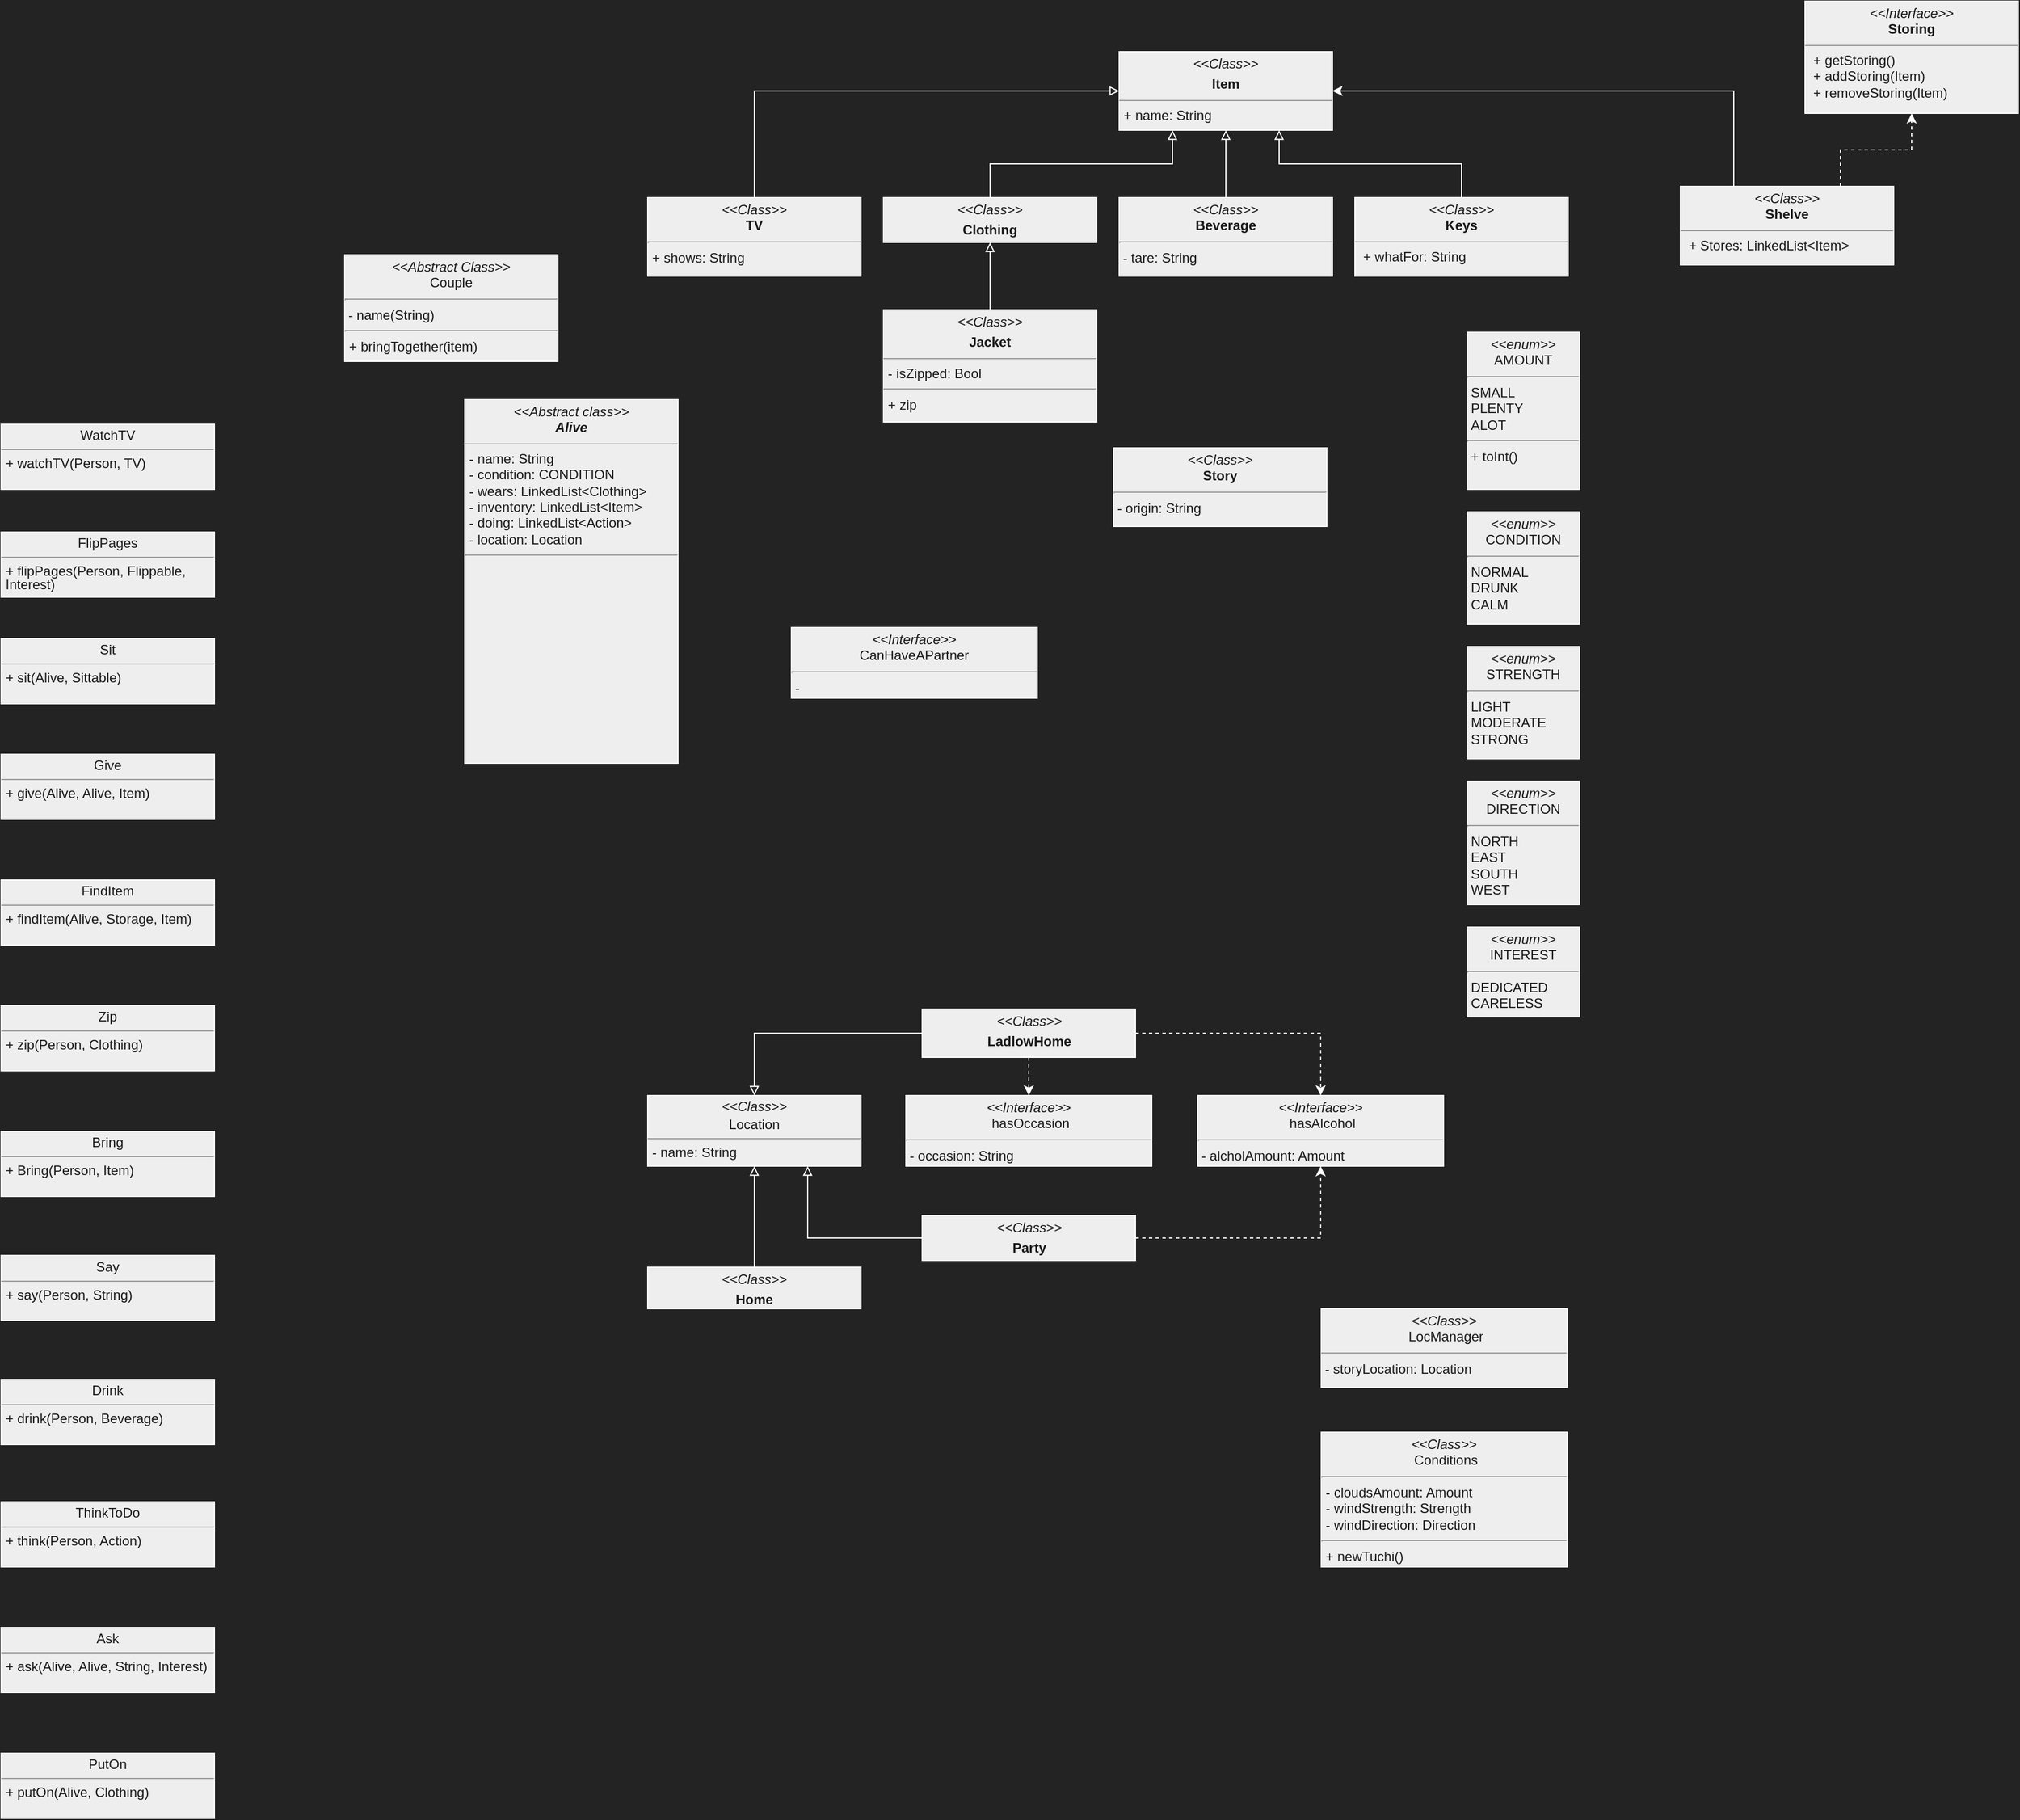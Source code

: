 <mxfile version="22.1.11" type="github">
  <diagram name="Page-1" id="b5b7bab2-c9e2-2cf4-8b2a-24fd1a2a6d21">
    <mxGraphModel dx="2164" dy="2230" grid="0" gridSize="10" guides="1" tooltips="1" connect="1" arrows="1" fold="1" page="1" pageScale="1" pageWidth="850" pageHeight="1400" background="#232323" math="0" shadow="0">
      <root>
        <mxCell id="0" />
        <mxCell id="1" parent="0" />
        <mxCell id="SKdy1-YhQ8MqGWsLNDs1-13" value="&lt;p style=&quot;margin:0px;margin-top:4px;text-align:center;&quot;&gt;&lt;i&gt;&amp;lt;&amp;lt;Abstract class&amp;gt;&amp;gt;&lt;/i&gt;&lt;br&gt;&lt;b&gt;&lt;i&gt;Alive&lt;/i&gt;&lt;/b&gt;&lt;/p&gt;&lt;hr size=&quot;1&quot;&gt;&lt;p style=&quot;margin:0px;margin-left:4px;&quot;&gt;- name: String&lt;/p&gt;&lt;p style=&quot;margin:0px;margin-left:4px;&quot;&gt;- condition: CONDITION&lt;br&gt;&lt;/p&gt;&lt;p style=&quot;margin:0px;margin-left:4px;&quot;&gt;- wears: LinkedList&amp;lt;Clothing&amp;gt;&lt;/p&gt;&lt;p style=&quot;margin:0px;margin-left:4px;&quot;&gt;- inventory: LinkedList&amp;lt;Item&amp;gt;&lt;/p&gt;&lt;p style=&quot;margin:0px;margin-left:4px;&quot;&gt;- doing: LinkedList&amp;lt;Action&amp;gt;&lt;/p&gt;&lt;p style=&quot;margin:0px;margin-left:4px;&quot;&gt;- location: Location&lt;/p&gt;&lt;hr&gt;&lt;p style=&quot;margin:0px;margin-left:4px;&quot;&gt;&lt;br&gt;&lt;/p&gt;&lt;p style=&quot;margin:0px;margin-left:4px;&quot;&gt;&lt;br&gt;&lt;/p&gt;&lt;p style=&quot;margin:0px;margin-left:4px;&quot;&gt;&lt;br&gt;&lt;/p&gt;" style="verticalAlign=top;align=left;overflow=fill;fontSize=12;fontFamily=Helvetica;html=1;whiteSpace=wrap;labelBackgroundColor=none;fillColor=#EEEEEE;strokeColor=#FFFFFF;fontColor=#1A1A1A;" parent="1" vertex="1">
          <mxGeometry x="-153" y="340" width="190" height="324" as="geometry" />
        </mxCell>
        <mxCell id="SKdy1-YhQ8MqGWsLNDs1-14" value="&lt;p style=&quot;margin:0px;margin-top:4px;text-align:center;&quot;&gt;&lt;i&gt;&amp;lt;&amp;lt;&lt;/i&gt;&lt;i&gt;Class&amp;gt;&amp;gt;&lt;/i&gt;&lt;/p&gt;&lt;p style=&quot;margin:0px;margin-top:4px;text-align:center;&quot;&gt;&lt;b&gt;Item&lt;/b&gt;&lt;/p&gt;&lt;hr size=&quot;1&quot;&gt;&lt;p style=&quot;margin:0px;margin-left:4px;&quot;&gt;+ name: String&lt;br&gt;&lt;/p&gt;&lt;p style=&quot;margin:0px;margin-left:4px;&quot;&gt;&lt;br&gt;&lt;/p&gt;" style="verticalAlign=top;align=left;overflow=fill;fontSize=12;fontFamily=Helvetica;html=1;whiteSpace=wrap;labelBackgroundColor=none;fillColor=#EEEEEE;strokeColor=#FFFFFF;fontColor=#1A1A1A;" parent="1" vertex="1">
          <mxGeometry x="430" y="30" width="190" height="70" as="geometry" />
        </mxCell>
        <mxCell id="mvq6jaq57gErZufW6YVs-2" style="edgeStyle=orthogonalEdgeStyle;rounded=0;orthogonalLoop=1;jettySize=auto;html=1;exitX=0.5;exitY=0;exitDx=0;exitDy=0;entryX=0.5;entryY=1;entryDx=0;entryDy=0;endArrow=block;endFill=0;labelBackgroundColor=none;strokeColor=#FFFFFF;fontColor=default;" parent="1" source="SKdy1-YhQ8MqGWsLNDs1-17" target="mvq6jaq57gErZufW6YVs-1" edge="1">
          <mxGeometry relative="1" as="geometry" />
        </mxCell>
        <mxCell id="SKdy1-YhQ8MqGWsLNDs1-17" value="&lt;p style=&quot;margin:0px;margin-top:4px;text-align:center;&quot;&gt;&lt;i&gt;&amp;lt;&amp;lt;Class&lt;/i&gt;&lt;i&gt;&amp;gt;&amp;gt;&lt;/i&gt;&lt;/p&gt;&lt;p style=&quot;margin:0px;margin-top:4px;text-align:center;&quot;&gt;&lt;b&gt;Jacket&lt;/b&gt;&lt;/p&gt;&lt;hr size=&quot;1&quot;&gt;&lt;p style=&quot;margin:0px;margin-left:4px;&quot;&gt;- isZipped: Bool&lt;/p&gt;&lt;hr&gt;&lt;p style=&quot;margin:0px;margin-left:4px;&quot;&gt;+ zip&lt;/p&gt;" style="verticalAlign=top;align=left;overflow=fill;fontSize=12;fontFamily=Helvetica;html=1;whiteSpace=wrap;labelBackgroundColor=none;fillColor=#EEEEEE;strokeColor=#FFFFFF;fontColor=#1A1A1A;" parent="1" vertex="1">
          <mxGeometry x="220" y="260" width="190" height="100" as="geometry" />
        </mxCell>
        <mxCell id="2JTOaVfzzxr4hcnv4jL0-3" style="edgeStyle=orthogonalEdgeStyle;rounded=0;orthogonalLoop=1;jettySize=auto;html=1;exitX=0.5;exitY=0;exitDx=0;exitDy=0;entryX=0.5;entryY=1;entryDx=0;entryDy=0;endArrow=block;endFill=0;labelBackgroundColor=none;strokeColor=#FFFFFF;fontColor=default;" parent="1" source="SKdy1-YhQ8MqGWsLNDs1-18" target="SKdy1-YhQ8MqGWsLNDs1-14" edge="1">
          <mxGeometry relative="1" as="geometry" />
        </mxCell>
        <mxCell id="SKdy1-YhQ8MqGWsLNDs1-18" value="&lt;p style=&quot;margin:0px;margin-top:4px;text-align:center;&quot;&gt;&lt;i&gt;&amp;lt;&amp;lt;Class&amp;gt;&amp;gt;&lt;/i&gt;&lt;br&gt;&lt;b&gt;Beverage&lt;/b&gt;&lt;/p&gt;&lt;hr&gt;&amp;nbsp;- tare: String&lt;p style=&quot;margin:0px;margin-top:4px;text-align:center;&quot;&gt;&lt;b&gt;&lt;br&gt;&lt;/b&gt;&lt;/p&gt;&lt;p style=&quot;margin:0px;margin-left:4px;&quot;&gt;&lt;br&gt;&lt;/p&gt;" style="verticalAlign=top;align=left;overflow=fill;fontSize=12;fontFamily=Helvetica;html=1;whiteSpace=wrap;labelBackgroundColor=none;fillColor=#EEEEEE;strokeColor=#FFFFFF;fontColor=#1A1A1A;" parent="1" vertex="1">
          <mxGeometry x="430" y="160" width="190" height="70" as="geometry" />
        </mxCell>
        <mxCell id="2JTOaVfzzxr4hcnv4jL0-2" style="edgeStyle=orthogonalEdgeStyle;rounded=0;orthogonalLoop=1;jettySize=auto;html=1;exitX=0.5;exitY=0;exitDx=0;exitDy=0;entryX=0.75;entryY=1;entryDx=0;entryDy=0;endArrow=block;endFill=0;labelBackgroundColor=none;strokeColor=#FFFFFF;fontColor=default;" parent="1" source="jRrTDeGObSxWZ0-UT_TB-3" target="SKdy1-YhQ8MqGWsLNDs1-14" edge="1">
          <mxGeometry relative="1" as="geometry" />
        </mxCell>
        <mxCell id="jRrTDeGObSxWZ0-UT_TB-3" value="&lt;p style=&quot;margin:0px;margin-top:4px;text-align:center;&quot;&gt;&lt;i&gt;&amp;lt;&amp;lt;Class&amp;gt;&amp;gt;&lt;/i&gt;&lt;br&gt;&lt;b&gt;Keys&lt;/b&gt;&lt;/p&gt;&lt;hr size=&quot;1&quot;&gt;&lt;p style=&quot;margin:0px;margin-left:4px;&quot;&gt;&amp;nbsp;+ whatFor: String&lt;/p&gt;" style="verticalAlign=top;align=left;overflow=fill;fontSize=12;fontFamily=Helvetica;html=1;whiteSpace=wrap;labelBackgroundColor=none;fillColor=#EEEEEE;strokeColor=#FFFFFF;fontColor=#1A1A1A;" parent="1" vertex="1">
          <mxGeometry x="640" y="160" width="190" height="70" as="geometry" />
        </mxCell>
        <mxCell id="jRrTDeGObSxWZ0-UT_TB-11" value="&lt;p style=&quot;margin: 4px 0px 0px; text-align: center; line-height: 100%;&quot;&gt;&lt;i&gt;&amp;lt;&amp;lt;Сlass&lt;/i&gt;&lt;i&gt;&amp;gt;&amp;gt;&lt;/i&gt;&lt;/p&gt;&lt;p style=&quot;margin: 4px 0px 0px; text-align: center; line-height: 100%;&quot;&gt;Location&lt;/p&gt;&lt;hr style=&quot;line-height: 100%;&quot; size=&quot;1&quot;&gt;&lt;p style=&quot;margin: 0px 0px 0px 4px; line-height: 100%;&quot;&gt;- name: String&lt;/p&gt;&lt;p style=&quot;margin: 0px 0px 0px 4px; line-height: 100%;&quot;&gt;&lt;br&gt;&lt;/p&gt;" style="verticalAlign=top;align=left;overflow=fill;fontSize=12;fontFamily=Helvetica;html=1;whiteSpace=wrap;labelBackgroundColor=none;fillColor=#EEEEEE;strokeColor=#FFFFFF;fontColor=#1A1A1A;" parent="1" vertex="1">
          <mxGeometry x="10" y="960" width="190" height="63" as="geometry" />
        </mxCell>
        <mxCell id="d48Iyv9rE-sc5_gkzPqc-8" style="edgeStyle=orthogonalEdgeStyle;rounded=0;orthogonalLoop=1;jettySize=auto;html=1;exitX=0.5;exitY=0;exitDx=0;exitDy=0;endArrow=block;endFill=0;labelBackgroundColor=none;strokeColor=#FFFFFF;fontColor=default;" parent="1" source="jRrTDeGObSxWZ0-UT_TB-27" target="jRrTDeGObSxWZ0-UT_TB-11" edge="1">
          <mxGeometry relative="1" as="geometry" />
        </mxCell>
        <mxCell id="jRrTDeGObSxWZ0-UT_TB-27" value="&lt;p style=&quot;margin:0px;margin-top:4px;text-align:center;&quot;&gt;&lt;i&gt;&amp;lt;&amp;lt;Class&lt;/i&gt;&lt;i&gt;&amp;gt;&amp;gt;&lt;/i&gt;&lt;/p&gt;&lt;p style=&quot;margin:0px;margin-top:4px;text-align:center;&quot;&gt;&lt;b&gt;Home&lt;/b&gt;&lt;/p&gt;" style="verticalAlign=top;align=left;overflow=fill;fontSize=12;fontFamily=Helvetica;html=1;whiteSpace=wrap;labelBackgroundColor=none;fillColor=#EEEEEE;strokeColor=#FFFFFF;fontColor=#1A1A1A;" parent="1" vertex="1">
          <mxGeometry x="10" y="1113" width="190" height="37" as="geometry" />
        </mxCell>
        <mxCell id="jRrTDeGObSxWZ0-UT_TB-67" value="&lt;p style=&quot;margin:0px;margin-top:4px;text-align:center;&quot;&gt;&lt;i&gt;&amp;lt;&amp;lt;Abstract Class&amp;gt;&amp;gt;&lt;/i&gt;&lt;br&gt;Couple&lt;/p&gt;&lt;hr&gt;&amp;nbsp;- name(String)&lt;br&gt;&lt;hr&gt;&lt;p style=&quot;margin:0px;margin-left:4px;&quot;&gt;+ bringTogether(item)&lt;/p&gt;" style="verticalAlign=top;align=left;overflow=fill;fontSize=12;fontFamily=Helvetica;html=1;whiteSpace=wrap;labelBackgroundColor=none;fillColor=#EEEEEE;strokeColor=#FFFFFF;fontColor=#1A1A1A;" parent="1" vertex="1">
          <mxGeometry x="-260" y="211" width="190" height="95" as="geometry" />
        </mxCell>
        <mxCell id="jRrTDeGObSxWZ0-UT_TB-91" style="edgeStyle=orthogonalEdgeStyle;rounded=0;orthogonalLoop=1;jettySize=auto;html=1;exitX=0.5;exitY=0;exitDx=0;exitDy=0;entryX=0;entryY=0.5;entryDx=0;entryDy=0;endArrow=block;endFill=0;labelBackgroundColor=none;strokeColor=#FFFFFF;fontColor=default;" parent="1" source="jRrTDeGObSxWZ0-UT_TB-86" target="SKdy1-YhQ8MqGWsLNDs1-14" edge="1">
          <mxGeometry relative="1" as="geometry" />
        </mxCell>
        <mxCell id="jRrTDeGObSxWZ0-UT_TB-86" value="&lt;p style=&quot;margin:0px;margin-top:4px;text-align:center;&quot;&gt;&lt;i&gt;&amp;lt;&amp;lt;Class&amp;gt;&amp;gt;&lt;/i&gt;&lt;br&gt;&lt;b&gt;TV&lt;/b&gt;&lt;/p&gt;&lt;hr&gt;&lt;p style=&quot;margin:0px;margin-left:4px;&quot;&gt;+ shows: String&lt;/p&gt;" style="verticalAlign=top;align=left;overflow=fill;fontSize=12;fontFamily=Helvetica;html=1;whiteSpace=wrap;labelBackgroundColor=none;fillColor=#EEEEEE;strokeColor=#FFFFFF;fontColor=#1A1A1A;" parent="1" vertex="1">
          <mxGeometry x="10" y="160" width="190" height="70" as="geometry" />
        </mxCell>
        <mxCell id="jRrTDeGObSxWZ0-UT_TB-128" value="&lt;p style=&quot;margin:0px;margin-top:4px;text-align:center;&quot;&gt;&lt;i&gt;&amp;lt;&amp;lt;enum&amp;gt;&amp;gt;&lt;/i&gt;&lt;br&gt;AMOUNT&lt;/p&gt;&lt;hr&gt;&amp;nbsp;SMALL&lt;br&gt;&amp;nbsp;PLENTY&lt;br&gt;&amp;nbsp;ALOT&amp;nbsp;&lt;br&gt;&lt;hr&gt;&amp;nbsp;+ toInt()" style="verticalAlign=top;align=left;overflow=fill;fontSize=12;fontFamily=Helvetica;html=1;whiteSpace=wrap;labelBackgroundColor=none;fillColor=#EEEEEE;strokeColor=#FFFFFF;fontColor=#1A1A1A;" parent="1" vertex="1">
          <mxGeometry x="740" y="280" width="100" height="140" as="geometry" />
        </mxCell>
        <mxCell id="jRrTDeGObSxWZ0-UT_TB-129" value="&lt;p style=&quot;margin:0px;margin-top:4px;text-align:center;&quot;&gt;&lt;i&gt;&amp;lt;&amp;lt;enum&amp;gt;&amp;gt;&lt;/i&gt;&lt;br&gt;STRENGTH&lt;/p&gt;&lt;hr&gt;&amp;nbsp;LIGHT&lt;br&gt;&amp;nbsp;MODERATE&lt;br&gt;&amp;nbsp;STRONG" style="verticalAlign=top;align=left;overflow=fill;fontSize=12;fontFamily=Helvetica;html=1;whiteSpace=wrap;labelBackgroundColor=none;fillColor=#EEEEEE;strokeColor=#FFFFFF;fontColor=#1A1A1A;" parent="1" vertex="1">
          <mxGeometry x="740" y="560" width="100" height="100" as="geometry" />
        </mxCell>
        <mxCell id="jRrTDeGObSxWZ0-UT_TB-130" value="&lt;p style=&quot;margin:0px;margin-top:4px;text-align:center;&quot;&gt;&lt;i&gt;&amp;lt;&amp;lt;enum&amp;gt;&amp;gt;&lt;/i&gt;&lt;br&gt;DIRECTION&lt;/p&gt;&lt;hr&gt;&amp;nbsp;NORTH&lt;br&gt;&amp;nbsp;EAST&lt;br&gt;&amp;nbsp;SOUTH&lt;br&gt;&amp;nbsp;WEST" style="verticalAlign=top;align=left;overflow=fill;fontSize=12;fontFamily=Helvetica;html=1;whiteSpace=wrap;labelBackgroundColor=none;fillColor=#EEEEEE;strokeColor=#FFFFFF;fontColor=#1A1A1A;" parent="1" vertex="1">
          <mxGeometry x="740" y="680" width="100" height="110" as="geometry" />
        </mxCell>
        <mxCell id="d48Iyv9rE-sc5_gkzPqc-3" style="edgeStyle=orthogonalEdgeStyle;rounded=0;orthogonalLoop=1;jettySize=auto;html=1;exitX=1;exitY=0.5;exitDx=0;exitDy=0;dashed=1;labelBackgroundColor=none;strokeColor=#FFFFFF;fontColor=default;" parent="1" source="GxpxrrHeTi3ucbBAU_x5-2" target="jfg0mAN_Pcw7M2xcIWgb-20" edge="1">
          <mxGeometry relative="1" as="geometry" />
        </mxCell>
        <mxCell id="d48Iyv9rE-sc5_gkzPqc-4" style="edgeStyle=orthogonalEdgeStyle;rounded=0;orthogonalLoop=1;jettySize=auto;html=1;exitX=0.5;exitY=1;exitDx=0;exitDy=0;entryX=0.5;entryY=0;entryDx=0;entryDy=0;dashed=1;labelBackgroundColor=none;strokeColor=#FFFFFF;fontColor=default;" parent="1" source="GxpxrrHeTi3ucbBAU_x5-2" target="jfg0mAN_Pcw7M2xcIWgb-1" edge="1">
          <mxGeometry relative="1" as="geometry" />
        </mxCell>
        <mxCell id="d48Iyv9rE-sc5_gkzPqc-5" style="edgeStyle=orthogonalEdgeStyle;rounded=0;orthogonalLoop=1;jettySize=auto;html=1;exitX=0;exitY=0.5;exitDx=0;exitDy=0;entryX=0.5;entryY=0;entryDx=0;entryDy=0;endArrow=block;endFill=0;labelBackgroundColor=none;strokeColor=#FFFFFF;fontColor=default;" parent="1" source="GxpxrrHeTi3ucbBAU_x5-2" target="jRrTDeGObSxWZ0-UT_TB-11" edge="1">
          <mxGeometry relative="1" as="geometry" />
        </mxCell>
        <mxCell id="GxpxrrHeTi3ucbBAU_x5-2" value="&lt;p style=&quot;margin:0px;margin-top:4px;text-align:center;&quot;&gt;&lt;i&gt;&amp;lt;&amp;lt;Class&lt;/i&gt;&lt;i&gt;&amp;gt;&amp;gt;&lt;/i&gt;&lt;/p&gt;&lt;p style=&quot;margin:0px;margin-top:4px;text-align:center;&quot;&gt;&lt;b&gt;LadlowHome&lt;/b&gt;&lt;/p&gt;" style="verticalAlign=top;align=left;overflow=fill;fontSize=12;fontFamily=Helvetica;html=1;whiteSpace=wrap;labelBackgroundColor=none;fillColor=#EEEEEE;strokeColor=#FFFFFF;fontColor=#1A1A1A;" parent="1" vertex="1">
          <mxGeometry x="254.5" y="883" width="190" height="43" as="geometry" />
        </mxCell>
        <mxCell id="49lOu38Vku09HcyN88f1-1" value="&lt;p style=&quot;margin:0px;margin-top:4px;text-align:center;&quot;&gt;&lt;i&gt;&amp;lt;&amp;lt;enum&amp;gt;&amp;gt;&lt;/i&gt;&lt;br&gt;INTEREST&lt;/p&gt;&lt;hr&gt;&amp;nbsp;DEDICATED&lt;br&gt;&amp;nbsp;CARELESS" style="verticalAlign=top;align=left;overflow=fill;fontSize=12;fontFamily=Helvetica;html=1;whiteSpace=wrap;labelBackgroundColor=none;fillColor=#EEEEEE;strokeColor=#FFFFFF;fontColor=#1A1A1A;" parent="1" vertex="1">
          <mxGeometry x="740" y="810" width="100" height="80" as="geometry" />
        </mxCell>
        <mxCell id="49lOu38Vku09HcyN88f1-8" value="&lt;p style=&quot;margin:0px;margin-top:4px;text-align:center;&quot;&gt;&lt;i&gt;&amp;lt;&amp;lt;Class&amp;gt;&amp;gt;&lt;/i&gt;&lt;br&gt;&amp;nbsp;Conditions&lt;/p&gt;&lt;hr&gt;&lt;p style=&quot;margin:0px;margin-left:4px;&quot;&gt;- cloudsAmount: Amount&lt;br&gt;&lt;/p&gt;&lt;p style=&quot;border-color: var(--border-color); margin: 0px 0px 0px 4px;&quot;&gt;- windStrength: Strength&lt;br style=&quot;border-color: var(--border-color);&quot;&gt;&lt;/p&gt;&lt;p style=&quot;border-color: var(--border-color); margin: 0px 0px 0px 4px;&quot;&gt;- windDirection: Direction&lt;/p&gt;&lt;hr&gt;&lt;p style=&quot;border-color: var(--border-color); margin: 0px 0px 0px 4px;&quot;&gt;+ newTuchi()&lt;br&gt;&lt;/p&gt;&lt;p style=&quot;margin:0px;margin-left:4px;&quot;&gt;&lt;br&gt;&lt;/p&gt;&lt;p style=&quot;margin:0px;margin-left:4px;&quot;&gt;&lt;br&gt;&lt;/p&gt;&lt;p style=&quot;margin:0px;margin-left:4px;&quot;&gt;&lt;br&gt;&lt;/p&gt;" style="verticalAlign=top;align=left;overflow=fill;fontSize=12;fontFamily=Helvetica;html=1;whiteSpace=wrap;labelBackgroundColor=none;fillColor=#EEEEEE;strokeColor=#FFFFFF;fontColor=#1A1A1A;" parent="1" vertex="1">
          <mxGeometry x="610" y="1260" width="219" height="120" as="geometry" />
        </mxCell>
        <mxCell id="49lOu38Vku09HcyN88f1-11" value="&lt;p style=&quot;margin:0px;margin-top:4px;text-align:center;&quot;&gt;&lt;i&gt;&amp;lt;&amp;lt;Class&amp;gt;&amp;gt;&lt;/i&gt;&lt;br&gt;&amp;nbsp;LocManager&lt;/p&gt;&lt;hr&gt;&amp;nbsp;- storyLocation: Location&lt;br&gt;&lt;p style=&quot;margin:0px;margin-left:4px;&quot;&gt;&lt;br&gt;&lt;/p&gt;" style="verticalAlign=top;align=left;overflow=fill;fontSize=12;fontFamily=Helvetica;html=1;whiteSpace=wrap;labelBackgroundColor=none;fillColor=#EEEEEE;strokeColor=#FFFFFF;fontColor=#1A1A1A;" parent="1" vertex="1">
          <mxGeometry x="610" y="1150" width="219" height="70" as="geometry" />
        </mxCell>
        <mxCell id="2JTOaVfzzxr4hcnv4jL0-1" style="edgeStyle=orthogonalEdgeStyle;rounded=0;orthogonalLoop=1;jettySize=auto;html=1;exitX=0.5;exitY=0;exitDx=0;exitDy=0;entryX=0.25;entryY=1;entryDx=0;entryDy=0;endArrow=block;endFill=0;labelBackgroundColor=none;strokeColor=#FFFFFF;fontColor=default;" parent="1" source="mvq6jaq57gErZufW6YVs-1" target="SKdy1-YhQ8MqGWsLNDs1-14" edge="1">
          <mxGeometry relative="1" as="geometry" />
        </mxCell>
        <mxCell id="mvq6jaq57gErZufW6YVs-1" value="&lt;p style=&quot;margin:0px;margin-top:4px;text-align:center;&quot;&gt;&lt;i&gt;&amp;lt;&amp;lt;Class&lt;/i&gt;&lt;i&gt;&amp;gt;&amp;gt;&lt;/i&gt;&lt;/p&gt;&lt;p style=&quot;margin:0px;margin-top:4px;text-align:center;&quot;&gt;&lt;b&gt;Clothing&lt;/b&gt;&lt;/p&gt;&lt;p style=&quot;margin:0px;margin-left:4px;&quot;&gt;&lt;br&gt;&lt;/p&gt;" style="verticalAlign=top;align=left;overflow=fill;fontSize=12;fontFamily=Helvetica;html=1;whiteSpace=wrap;labelBackgroundColor=none;fillColor=#EEEEEE;strokeColor=#FFFFFF;fontColor=#1A1A1A;" parent="1" vertex="1">
          <mxGeometry x="220" y="160" width="190" height="40" as="geometry" />
        </mxCell>
        <mxCell id="jfg0mAN_Pcw7M2xcIWgb-1" value="&lt;p style=&quot;margin:0px;margin-top:4px;text-align:center;&quot;&gt;&lt;i&gt;&amp;lt;&amp;lt;Interface&amp;gt;&amp;gt;&lt;/i&gt;&lt;br&gt;&amp;nbsp;hasOccasion&lt;/p&gt;&lt;hr&gt;&amp;nbsp;- occasion: String&lt;br&gt;&lt;p style=&quot;margin:0px;margin-left:4px;&quot;&gt;&lt;br&gt;&lt;/p&gt;" style="verticalAlign=top;align=left;overflow=fill;fontSize=12;fontFamily=Helvetica;html=1;whiteSpace=wrap;labelBackgroundColor=none;fillColor=#EEEEEE;strokeColor=#FFFFFF;fontColor=#1A1A1A;" parent="1" vertex="1">
          <mxGeometry x="240" y="960" width="219" height="63" as="geometry" />
        </mxCell>
        <mxCell id="jfg0mAN_Pcw7M2xcIWgb-20" value="&lt;p style=&quot;margin:0px;margin-top:4px;text-align:center;&quot;&gt;&lt;i&gt;&amp;lt;&amp;lt;Interface&amp;gt;&amp;gt;&lt;/i&gt;&lt;br&gt;&amp;nbsp;hasAlcohol&lt;/p&gt;&lt;hr&gt;&amp;nbsp;- alcholAmount: Amount&lt;br&gt;&lt;p style=&quot;margin:0px;margin-left:4px;&quot;&gt;&lt;br&gt;&lt;/p&gt;" style="verticalAlign=top;align=left;overflow=fill;fontSize=12;fontFamily=Helvetica;html=1;whiteSpace=wrap;labelBackgroundColor=none;fillColor=#EEEEEE;strokeColor=#FFFFFF;fontColor=#1A1A1A;" parent="1" vertex="1">
          <mxGeometry x="500" y="960" width="219" height="63" as="geometry" />
        </mxCell>
        <mxCell id="d48Iyv9rE-sc5_gkzPqc-6" style="edgeStyle=orthogonalEdgeStyle;rounded=0;orthogonalLoop=1;jettySize=auto;html=1;exitX=1;exitY=0.5;exitDx=0;exitDy=0;dashed=1;labelBackgroundColor=none;strokeColor=#FFFFFF;fontColor=default;" parent="1" source="jfg0mAN_Pcw7M2xcIWgb-22" target="jfg0mAN_Pcw7M2xcIWgb-20" edge="1">
          <mxGeometry relative="1" as="geometry" />
        </mxCell>
        <mxCell id="d48Iyv9rE-sc5_gkzPqc-7" style="edgeStyle=orthogonalEdgeStyle;rounded=0;orthogonalLoop=1;jettySize=auto;html=1;exitX=0;exitY=0.5;exitDx=0;exitDy=0;entryX=0.75;entryY=1;entryDx=0;entryDy=0;endArrow=block;endFill=0;labelBackgroundColor=none;strokeColor=#FFFFFF;fontColor=default;" parent="1" source="jfg0mAN_Pcw7M2xcIWgb-22" target="jRrTDeGObSxWZ0-UT_TB-11" edge="1">
          <mxGeometry relative="1" as="geometry" />
        </mxCell>
        <mxCell id="jfg0mAN_Pcw7M2xcIWgb-22" value="&lt;p style=&quot;margin:0px;margin-top:4px;text-align:center;&quot;&gt;&lt;i&gt;&amp;lt;&amp;lt;Class&lt;/i&gt;&lt;i&gt;&amp;gt;&amp;gt;&lt;/i&gt;&lt;/p&gt;&lt;p style=&quot;margin:0px;margin-top:4px;text-align:center;&quot;&gt;&lt;b&gt;Party&lt;/b&gt;&lt;/p&gt;" style="verticalAlign=top;align=left;overflow=fill;fontSize=12;fontFamily=Helvetica;html=1;whiteSpace=wrap;labelBackgroundColor=none;fillColor=#EEEEEE;strokeColor=#FFFFFF;fontColor=#1A1A1A;" parent="1" vertex="1">
          <mxGeometry x="254.5" y="1067" width="190" height="40" as="geometry" />
        </mxCell>
        <mxCell id="d48Iyv9rE-sc5_gkzPqc-1" value="&lt;p style=&quot;margin:0px;margin-top:4px;text-align:center;&quot;&gt;&lt;i&gt;&amp;lt;&amp;lt;enum&amp;gt;&amp;gt;&lt;/i&gt;&lt;br&gt;CONDITION&lt;/p&gt;&lt;hr&gt;&amp;nbsp;NORMAL&lt;br&gt;&amp;nbsp;DRUNK&lt;br&gt;&amp;nbsp;CALM" style="verticalAlign=top;align=left;overflow=fill;fontSize=12;fontFamily=Helvetica;html=1;whiteSpace=wrap;labelBackgroundColor=none;fillColor=#EEEEEE;strokeColor=#FFFFFF;fontColor=#1A1A1A;" parent="1" vertex="1">
          <mxGeometry x="740" y="440" width="100" height="100" as="geometry" />
        </mxCell>
        <mxCell id="K-Vc1FuilTu3pUunZq-h-1" value="&lt;p style=&quot;margin:0px;margin-top:4px;text-align:center;&quot;&gt;&lt;i&gt;&amp;lt;&amp;lt;Interface&amp;gt;&amp;gt;&lt;/i&gt;&lt;br&gt;CanHaveAPartner&lt;/p&gt;&lt;hr&gt;&amp;nbsp;-&amp;nbsp;&lt;br&gt;&lt;p style=&quot;margin:0px;margin-left:4px;&quot;&gt;&lt;br&gt;&lt;/p&gt;" style="verticalAlign=top;align=left;overflow=fill;fontSize=12;fontFamily=Helvetica;html=1;whiteSpace=wrap;labelBackgroundColor=none;fillColor=#EEEEEE;strokeColor=#FFFFFF;fontColor=#1A1A1A;" vertex="1" parent="1">
          <mxGeometry x="138" y="543" width="219" height="63" as="geometry" />
        </mxCell>
        <mxCell id="K-Vc1FuilTu3pUunZq-h-2" value="&lt;p style=&quot;margin: 4px 0px 0px; text-align: center; line-height: 100%;&quot;&gt;WatchTV&lt;/p&gt;&lt;hr style=&quot;line-height: 100%;&quot; size=&quot;1&quot;&gt;&lt;p style=&quot;margin: 0px 0px 0px 4px; line-height: 100%;&quot;&gt;+ watchTV(Person, TV)&lt;/p&gt;" style="verticalAlign=top;align=left;overflow=fill;fontSize=12;fontFamily=Helvetica;html=1;whiteSpace=wrap;labelBackgroundColor=none;fillColor=#EEEEEE;strokeColor=#FFFFFF;fontColor=#1A1A1A;" vertex="1" parent="1">
          <mxGeometry x="-566" y="362" width="190" height="58" as="geometry" />
        </mxCell>
        <mxCell id="K-Vc1FuilTu3pUunZq-h-3" value="&lt;p style=&quot;margin: 4px 0px 0px; text-align: center; line-height: 100%;&quot;&gt;FlipPages&lt;/p&gt;&lt;hr style=&quot;line-height: 100%;&quot; size=&quot;1&quot;&gt;&lt;p style=&quot;margin: 0px 0px 0px 4px; line-height: 100%;&quot;&gt;+ flipPages(Person, Flippable, Interest)&lt;/p&gt;" style="verticalAlign=top;align=left;overflow=fill;fontSize=12;fontFamily=Helvetica;html=1;whiteSpace=wrap;labelBackgroundColor=none;fillColor=#EEEEEE;strokeColor=#FFFFFF;fontColor=#1A1A1A;" vertex="1" parent="1">
          <mxGeometry x="-566" y="458" width="190" height="58" as="geometry" />
        </mxCell>
        <mxCell id="K-Vc1FuilTu3pUunZq-h-4" value="&lt;p style=&quot;margin: 4px 0px 0px; text-align: center; line-height: 100%;&quot;&gt;Drink&lt;/p&gt;&lt;hr style=&quot;line-height: 100%;&quot; size=&quot;1&quot;&gt;&lt;p style=&quot;margin: 0px 0px 0px 4px; line-height: 100%;&quot;&gt;+ drink(Person, Beverage)&lt;/p&gt;" style="verticalAlign=top;align=left;overflow=fill;fontSize=12;fontFamily=Helvetica;html=1;whiteSpace=wrap;labelBackgroundColor=none;fillColor=#EEEEEE;strokeColor=#FFFFFF;fontColor=#1A1A1A;" vertex="1" parent="1">
          <mxGeometry x="-566" y="1213" width="190" height="58" as="geometry" />
        </mxCell>
        <mxCell id="K-Vc1FuilTu3pUunZq-h-5" value="&lt;p style=&quot;margin: 4px 0px 0px; text-align: center; line-height: 100%;&quot;&gt;Sit&lt;/p&gt;&lt;hr style=&quot;line-height: 100%;&quot; size=&quot;1&quot;&gt;&lt;p style=&quot;margin: 0px 0px 0px 4px; line-height: 100%;&quot;&gt;+ sit(Alive, Sittable)&lt;/p&gt;" style="verticalAlign=top;align=left;overflow=fill;fontSize=12;fontFamily=Helvetica;html=1;whiteSpace=wrap;labelBackgroundColor=none;fillColor=#EEEEEE;strokeColor=#FFFFFF;fontColor=#1A1A1A;" vertex="1" parent="1">
          <mxGeometry x="-566" y="553" width="190" height="58" as="geometry" />
        </mxCell>
        <mxCell id="K-Vc1FuilTu3pUunZq-h-6" value="&lt;p style=&quot;margin: 4px 0px 0px; text-align: center; line-height: 100%;&quot;&gt;Bring&lt;/p&gt;&lt;hr style=&quot;line-height: 100%;&quot; size=&quot;1&quot;&gt;&lt;p style=&quot;margin: 0px 0px 0px 4px; line-height: 100%;&quot;&gt;+ Bring(Person, Item)&lt;/p&gt;" style="verticalAlign=top;align=left;overflow=fill;fontSize=12;fontFamily=Helvetica;html=1;whiteSpace=wrap;labelBackgroundColor=none;fillColor=#EEEEEE;strokeColor=#FFFFFF;fontColor=#1A1A1A;" vertex="1" parent="1">
          <mxGeometry x="-566" y="992" width="190" height="58" as="geometry" />
        </mxCell>
        <mxCell id="K-Vc1FuilTu3pUunZq-h-7" value="&lt;p style=&quot;margin: 4px 0px 0px; text-align: center; line-height: 100%;&quot;&gt;Give&lt;/p&gt;&lt;hr style=&quot;line-height: 100%;&quot; size=&quot;1&quot;&gt;&lt;p style=&quot;margin: 0px 0px 0px 4px; line-height: 100%;&quot;&gt;+ give(Alive, Alive, Item)&lt;/p&gt;" style="verticalAlign=top;align=left;overflow=fill;fontSize=12;fontFamily=Helvetica;html=1;whiteSpace=wrap;labelBackgroundColor=none;fillColor=#EEEEEE;strokeColor=#FFFFFF;fontColor=#1A1A1A;" vertex="1" parent="1">
          <mxGeometry x="-566" y="656" width="190" height="58" as="geometry" />
        </mxCell>
        <mxCell id="K-Vc1FuilTu3pUunZq-h-8" value="&lt;p style=&quot;margin: 4px 0px 0px; text-align: center; line-height: 100%;&quot;&gt;Say&lt;/p&gt;&lt;hr style=&quot;line-height: 100%;&quot; size=&quot;1&quot;&gt;&lt;p style=&quot;margin: 0px 0px 0px 4px; line-height: 100%;&quot;&gt;+ say(Person, String)&lt;/p&gt;" style="verticalAlign=top;align=left;overflow=fill;fontSize=12;fontFamily=Helvetica;html=1;whiteSpace=wrap;labelBackgroundColor=none;fillColor=#EEEEEE;strokeColor=#FFFFFF;fontColor=#1A1A1A;" vertex="1" parent="1">
          <mxGeometry x="-566" y="1102.5" width="190" height="58" as="geometry" />
        </mxCell>
        <mxCell id="K-Vc1FuilTu3pUunZq-h-9" value="&lt;p style=&quot;margin: 4px 0px 0px; text-align: center; line-height: 100%;&quot;&gt;FindItem&lt;/p&gt;&lt;hr style=&quot;line-height: 100%;&quot; size=&quot;1&quot;&gt;&lt;p style=&quot;margin: 0px 0px 0px 4px; line-height: 100%;&quot;&gt;+ findItem(Alive, Storage, Item)&lt;/p&gt;" style="verticalAlign=top;align=left;overflow=fill;fontSize=12;fontFamily=Helvetica;html=1;whiteSpace=wrap;labelBackgroundColor=none;fillColor=#EEEEEE;strokeColor=#FFFFFF;fontColor=#1A1A1A;" vertex="1" parent="1">
          <mxGeometry x="-566" y="768" width="190" height="58" as="geometry" />
        </mxCell>
        <mxCell id="K-Vc1FuilTu3pUunZq-h-11" value="&lt;p style=&quot;margin: 4px 0px 0px; text-align: center; line-height: 100%;&quot;&gt;Zip&lt;/p&gt;&lt;hr style=&quot;line-height: 100%;&quot; size=&quot;1&quot;&gt;&lt;p style=&quot;margin: 0px 0px 0px 4px; line-height: 100%;&quot;&gt;+ zip(Person, Clothing)&lt;/p&gt;" style="verticalAlign=top;align=left;overflow=fill;fontSize=12;fontFamily=Helvetica;html=1;whiteSpace=wrap;labelBackgroundColor=none;fillColor=#EEEEEE;strokeColor=#FFFFFF;fontColor=#1A1A1A;" vertex="1" parent="1">
          <mxGeometry x="-566" y="880" width="190" height="58" as="geometry" />
        </mxCell>
        <mxCell id="K-Vc1FuilTu3pUunZq-h-12" value="&lt;p style=&quot;margin:0px;margin-top:4px;text-align:center;&quot;&gt;&lt;i&gt;&amp;lt;&amp;lt;Interface&amp;gt;&amp;gt;&lt;/i&gt;&lt;br&gt;&lt;b&gt;Storing&lt;/b&gt;&lt;/p&gt;&lt;hr size=&quot;1&quot;&gt;&lt;p style=&quot;margin:0px;margin-left:4px;&quot;&gt;&amp;nbsp;+ getStoring()&lt;/p&gt;&lt;p style=&quot;margin:0px;margin-left:4px;&quot;&gt;&amp;nbsp;+ addStoring(Item)&lt;/p&gt;&lt;p style=&quot;margin:0px;margin-left:4px;&quot;&gt;&lt;span style=&quot;white-space: pre;&quot;&gt;&amp;nbsp;+ removeStoring(Item)&lt;/span&gt;&lt;/p&gt;" style="verticalAlign=top;align=left;overflow=fill;fontSize=12;fontFamily=Helvetica;html=1;whiteSpace=wrap;labelBackgroundColor=none;fillColor=#EEEEEE;strokeColor=#FFFFFF;fontColor=#1A1A1A;" vertex="1" parent="1">
          <mxGeometry x="1041" y="-15" width="190" height="100" as="geometry" />
        </mxCell>
        <mxCell id="K-Vc1FuilTu3pUunZq-h-14" style="edgeStyle=orthogonalEdgeStyle;rounded=0;orthogonalLoop=1;jettySize=auto;html=1;exitX=0.75;exitY=0;exitDx=0;exitDy=0;entryX=0.5;entryY=1;entryDx=0;entryDy=0;strokeColor=#FFFFFF;dashed=1;" edge="1" parent="1" source="K-Vc1FuilTu3pUunZq-h-13" target="K-Vc1FuilTu3pUunZq-h-12">
          <mxGeometry relative="1" as="geometry" />
        </mxCell>
        <mxCell id="K-Vc1FuilTu3pUunZq-h-15" style="edgeStyle=orthogonalEdgeStyle;rounded=0;orthogonalLoop=1;jettySize=auto;html=1;exitX=0.25;exitY=0;exitDx=0;exitDy=0;entryX=1;entryY=0.5;entryDx=0;entryDy=0;strokeColor=#FFFFFF;" edge="1" parent="1" source="K-Vc1FuilTu3pUunZq-h-13" target="SKdy1-YhQ8MqGWsLNDs1-14">
          <mxGeometry relative="1" as="geometry" />
        </mxCell>
        <mxCell id="K-Vc1FuilTu3pUunZq-h-13" value="&lt;p style=&quot;margin:0px;margin-top:4px;text-align:center;&quot;&gt;&lt;i&gt;&amp;lt;&amp;lt;Class&amp;gt;&amp;gt;&lt;/i&gt;&lt;br&gt;&lt;b&gt;Shelve&lt;/b&gt;&lt;/p&gt;&lt;hr size=&quot;1&quot;&gt;&lt;p style=&quot;margin:0px;margin-left:4px;&quot;&gt;&amp;nbsp;+ Stores: LinkedList&amp;lt;Item&amp;gt;&lt;/p&gt;" style="verticalAlign=top;align=left;overflow=fill;fontSize=12;fontFamily=Helvetica;html=1;whiteSpace=wrap;labelBackgroundColor=none;fillColor=#EEEEEE;strokeColor=#FFFFFF;fontColor=#1A1A1A;" vertex="1" parent="1">
          <mxGeometry x="930" y="150" width="190" height="70" as="geometry" />
        </mxCell>
        <mxCell id="K-Vc1FuilTu3pUunZq-h-16" value="&lt;p style=&quot;margin: 4px 0px 0px; text-align: center; line-height: 100%;&quot;&gt;ThinkToDo&lt;/p&gt;&lt;hr style=&quot;line-height: 100%;&quot; size=&quot;1&quot;&gt;&lt;p style=&quot;margin: 0px 0px 0px 4px; line-height: 100%;&quot;&gt;+ think(Person, Action)&lt;/p&gt;" style="verticalAlign=top;align=left;overflow=fill;fontSize=12;fontFamily=Helvetica;html=1;whiteSpace=wrap;labelBackgroundColor=none;fillColor=#EEEEEE;strokeColor=#FFFFFF;fontColor=#1A1A1A;" vertex="1" parent="1">
          <mxGeometry x="-566" y="1322" width="190" height="58" as="geometry" />
        </mxCell>
        <mxCell id="K-Vc1FuilTu3pUunZq-h-17" value="&lt;p style=&quot;margin:0px;margin-top:4px;text-align:center;&quot;&gt;&lt;i&gt;&amp;lt;&amp;lt;Class&amp;gt;&amp;gt;&lt;/i&gt;&lt;br&gt;&lt;b&gt;Story&lt;/b&gt;&lt;/p&gt;&lt;hr&gt;&amp;nbsp;- origin: String&lt;br&gt;&lt;p style=&quot;margin:0px;margin-left:4px;&quot;&gt;&lt;br&gt;&lt;/p&gt;" style="verticalAlign=top;align=left;overflow=fill;fontSize=12;fontFamily=Helvetica;html=1;whiteSpace=wrap;labelBackgroundColor=none;fillColor=#EEEEEE;strokeColor=#FFFFFF;fontColor=#1A1A1A;" vertex="1" parent="1">
          <mxGeometry x="425" y="383" width="190" height="70" as="geometry" />
        </mxCell>
        <mxCell id="K-Vc1FuilTu3pUunZq-h-18" value="&lt;p style=&quot;margin: 4px 0px 0px; text-align: center; line-height: 100%;&quot;&gt;Ask&lt;/p&gt;&lt;hr style=&quot;line-height: 100%;&quot; size=&quot;1&quot;&gt;&lt;p style=&quot;margin: 0px 0px 0px 4px; line-height: 100%;&quot;&gt;+ ask(Alive, Alive, String, Interest)&lt;/p&gt;" style="verticalAlign=top;align=left;overflow=fill;fontSize=12;fontFamily=Helvetica;html=1;whiteSpace=wrap;labelBackgroundColor=none;fillColor=#EEEEEE;strokeColor=#FFFFFF;fontColor=#1A1A1A;" vertex="1" parent="1">
          <mxGeometry x="-566" y="1434" width="190" height="58" as="geometry" />
        </mxCell>
        <mxCell id="K-Vc1FuilTu3pUunZq-h-19" value="&lt;p style=&quot;margin: 4px 0px 0px; text-align: center; line-height: 100%;&quot;&gt;PutOn&lt;/p&gt;&lt;hr style=&quot;line-height: 100%;&quot; size=&quot;1&quot;&gt;&lt;p style=&quot;margin: 0px 0px 0px 4px; line-height: 100%;&quot;&gt;+ putOn(Alive, Clothing)&lt;/p&gt;" style="verticalAlign=top;align=left;overflow=fill;fontSize=12;fontFamily=Helvetica;html=1;whiteSpace=wrap;labelBackgroundColor=none;fillColor=#EEEEEE;strokeColor=#FFFFFF;fontColor=#1A1A1A;" vertex="1" parent="1">
          <mxGeometry x="-566" y="1546" width="190" height="58" as="geometry" />
        </mxCell>
      </root>
    </mxGraphModel>
  </diagram>
</mxfile>
